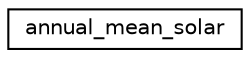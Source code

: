 digraph "Graphical Class Hierarchy"
{
 // INTERACTIVE_SVG=YES
 // LATEX_PDF_SIZE
  edge [fontname="Helvetica",fontsize="10",labelfontname="Helvetica",labelfontsize="10"];
  node [fontname="Helvetica",fontsize="10",shape=record];
  rankdir="LR";
  Node0 [label="annual_mean_solar",height=0.2,width=0.4,color="black", fillcolor="white", style="filled",URL="$interfaceastronomy__mod_1_1annual__mean__solar.html",tooltip="Calculates the annual mean of solar information for a given latitude and time."];
}
